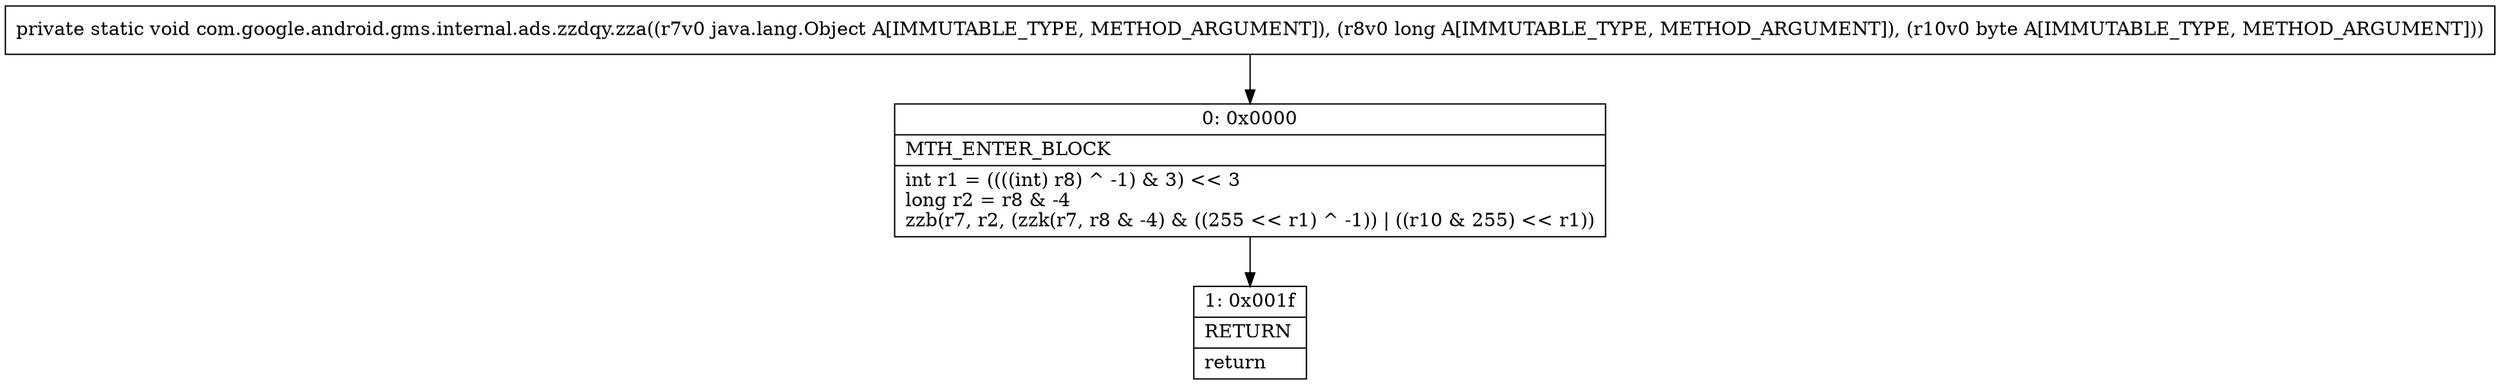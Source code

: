 digraph "CFG forcom.google.android.gms.internal.ads.zzdqy.zza(Ljava\/lang\/Object;JB)V" {
Node_0 [shape=record,label="{0\:\ 0x0000|MTH_ENTER_BLOCK\l|int r1 = ((((int) r8) ^ \-1) & 3) \<\< 3\llong r2 = r8 & \-4\lzzb(r7, r2, (zzk(r7, r8 & \-4) & ((255 \<\< r1) ^ \-1)) \| ((r10 & 255) \<\< r1))\l}"];
Node_1 [shape=record,label="{1\:\ 0x001f|RETURN\l|return\l}"];
MethodNode[shape=record,label="{private static void com.google.android.gms.internal.ads.zzdqy.zza((r7v0 java.lang.Object A[IMMUTABLE_TYPE, METHOD_ARGUMENT]), (r8v0 long A[IMMUTABLE_TYPE, METHOD_ARGUMENT]), (r10v0 byte A[IMMUTABLE_TYPE, METHOD_ARGUMENT])) }"];
MethodNode -> Node_0;
Node_0 -> Node_1;
}

